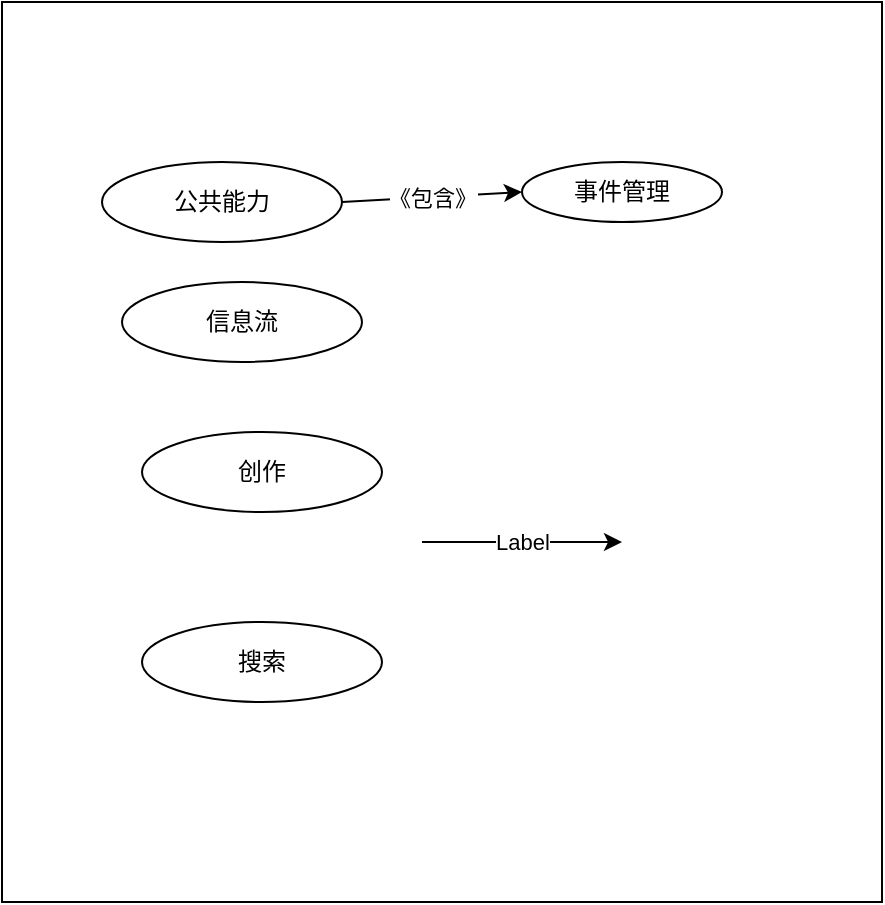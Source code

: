 <mxfile version="14.1.8" type="github"><diagram id="w8Rf89uJ2AWIB7oE1WWO" name="Page-1"><mxGraphModel dx="1298" dy="734" grid="1" gridSize="10" guides="1" tooltips="1" connect="1" arrows="1" fold="1" page="1" pageScale="1" pageWidth="827" pageHeight="1169" math="0" shadow="0"><root><mxCell id="0"/><mxCell id="1" parent="0"/><mxCell id="7yP8y3BCbyHduZ2Azp9H-1" value="" style="rounded=0;whiteSpace=wrap;html=1;" vertex="1" parent="1"><mxGeometry x="150" y="110" width="440" height="450" as="geometry"/></mxCell><mxCell id="7yP8y3BCbyHduZ2Azp9H-2" value="公共能力" style="ellipse;whiteSpace=wrap;html=1;" vertex="1" parent="1"><mxGeometry x="200" y="190" width="120" height="40" as="geometry"/></mxCell><mxCell id="7yP8y3BCbyHduZ2Azp9H-3" value="信息流" style="ellipse;whiteSpace=wrap;html=1;" vertex="1" parent="1"><mxGeometry x="210" y="250" width="120" height="40" as="geometry"/></mxCell><mxCell id="7yP8y3BCbyHduZ2Azp9H-4" value="创作" style="ellipse;whiteSpace=wrap;html=1;" vertex="1" parent="1"><mxGeometry x="220" y="325" width="120" height="40" as="geometry"/></mxCell><mxCell id="7yP8y3BCbyHduZ2Azp9H-5" value="搜索" style="ellipse;whiteSpace=wrap;html=1;" vertex="1" parent="1"><mxGeometry x="220" y="420" width="120" height="40" as="geometry"/></mxCell><mxCell id="7yP8y3BCbyHduZ2Azp9H-7" value="事件管理" style="ellipse;whiteSpace=wrap;html=1;" vertex="1" parent="1"><mxGeometry x="410" y="190" width="100" height="30" as="geometry"/></mxCell><mxCell id="7yP8y3BCbyHduZ2Azp9H-9" value="" style="endArrow=classic;html=1;" edge="1" parent="1"><mxGeometry relative="1" as="geometry"><mxPoint x="360" y="380" as="sourcePoint"/><mxPoint x="460" y="380" as="targetPoint"/></mxGeometry></mxCell><mxCell id="7yP8y3BCbyHduZ2Azp9H-10" value="Label" style="edgeLabel;resizable=0;html=1;align=center;verticalAlign=middle;" connectable="0" vertex="1" parent="7yP8y3BCbyHduZ2Azp9H-9"><mxGeometry relative="1" as="geometry"/></mxCell><mxCell id="7yP8y3BCbyHduZ2Azp9H-11" value="" style="endArrow=classic;html=1;entryX=0;entryY=0.5;entryDx=0;entryDy=0;" edge="1" parent="1" target="7yP8y3BCbyHduZ2Azp9H-7"><mxGeometry relative="1" as="geometry"><mxPoint x="320" y="210" as="sourcePoint"/><mxPoint x="420" y="210" as="targetPoint"/></mxGeometry></mxCell><mxCell id="7yP8y3BCbyHduZ2Azp9H-12" value="《包含》" style="edgeLabel;resizable=0;html=1;align=center;verticalAlign=middle;" connectable="0" vertex="1" parent="7yP8y3BCbyHduZ2Azp9H-11"><mxGeometry relative="1" as="geometry"/></mxCell></root></mxGraphModel></diagram></mxfile>